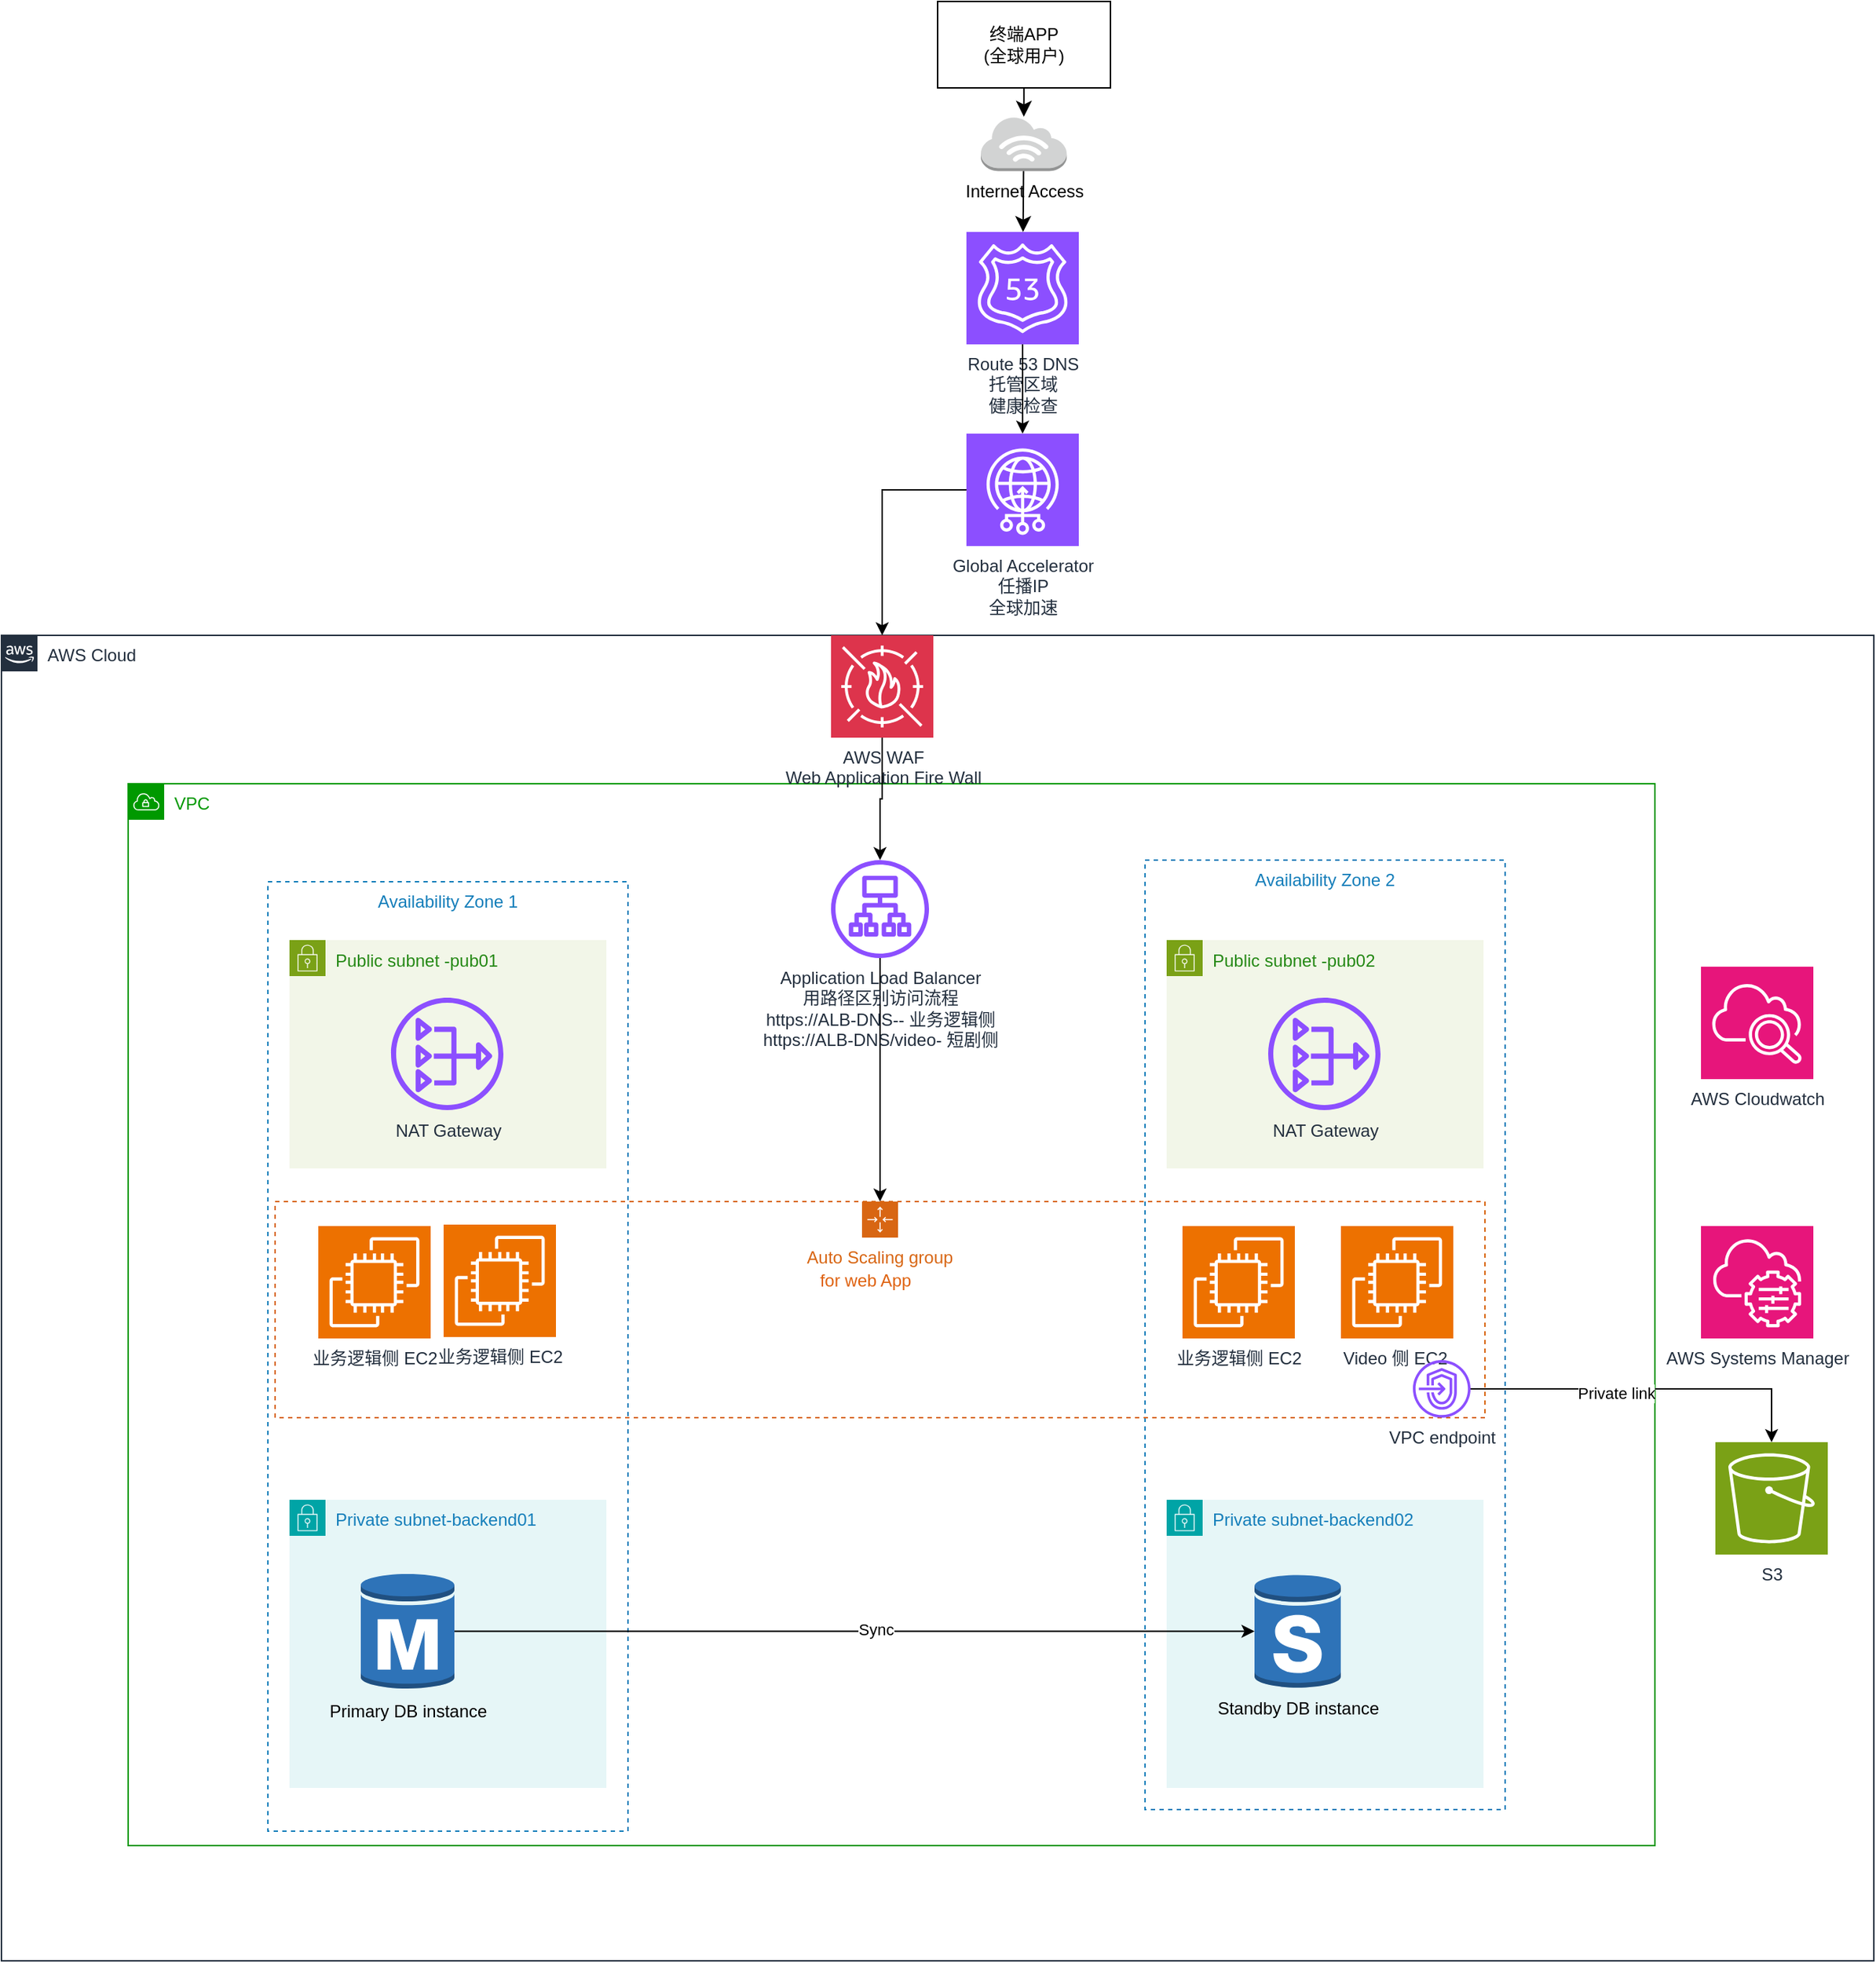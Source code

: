 <mxfile version="28.2.8">
  <diagram name="Page-1" id="kGHOd0VXwJkK710yixL8">
    <mxGraphModel dx="2492" dy="1959" grid="1" gridSize="10" guides="1" tooltips="1" connect="1" arrows="1" fold="1" page="1" pageScale="1" pageWidth="827" pageHeight="1169" math="0" shadow="0">
      <root>
        <mxCell id="0" />
        <mxCell id="1" parent="0" />
        <mxCell id="RL6P47m6kGYZwMr3_Tkv-135" value="Route 53 DNS&#xa;托管区域&#xa;健康检查" style="sketch=0;points=[[0,0,0],[0.25,0,0],[0.5,0,0],[0.75,0,0],[1,0,0],[0,1,0],[0.25,1,0],[0.5,1,0],[0.75,1,0],[1,1,0],[0,0.25,0],[0,0.5,0],[0,0.75,0],[1,0.25,0],[1,0.5,0],[1,0.75,0]];outlineConnect=0;fontColor=#232F3E;fillColor=#8C4FFF;strokeColor=#ffffff;dashed=0;verticalLabelPosition=bottom;verticalAlign=top;align=center;html=1;fontSize=12;fontStyle=0;aspect=fixed;shape=mxgraph.aws4.resourceIcon;resIcon=mxgraph.aws4.route_53;" vertex="1" parent="1">
          <mxGeometry x="100" y="-120" width="78" height="78" as="geometry" />
        </mxCell>
        <mxCell id="RL6P47m6kGYZwMr3_Tkv-136" value="Global Accelerator&#xa;任播IP&#xa;全球加速" style="sketch=0;points=[[0,0,0],[0.25,0,0],[0.5,0,0],[0.75,0,0],[1,0,0],[0,1,0],[0.25,1,0],[0.5,1,0],[0.75,1,0],[1,1,0],[0,0.25,0],[0,0.5,0],[0,0.75,0],[1,0.25,0],[1,0.5,0],[1,0.75,0]];outlineConnect=0;fontColor=#232F3E;fillColor=#8C4FFF;strokeColor=#ffffff;dashed=0;verticalLabelPosition=bottom;verticalAlign=top;align=center;html=1;fontSize=12;fontStyle=0;aspect=fixed;shape=mxgraph.aws4.resourceIcon;resIcon=mxgraph.aws4.global_accelerator;" vertex="1" parent="1">
          <mxGeometry x="100" y="20" width="78" height="78" as="geometry" />
        </mxCell>
        <mxCell id="RL6P47m6kGYZwMr3_Tkv-137" value="AWS Cloud" style="points=[[0,0],[0.25,0],[0.5,0],[0.75,0],[1,0],[1,0.25],[1,0.5],[1,0.75],[1,1],[0.75,1],[0.5,1],[0.25,1],[0,1],[0,0.75],[0,0.5],[0,0.25]];outlineConnect=0;gradientColor=none;html=1;whiteSpace=wrap;fontSize=12;fontStyle=0;shape=mxgraph.aws4.group;grIcon=mxgraph.aws4.group_aws_cloud_alt;strokeColor=#232F3E;fillColor=none;verticalAlign=top;align=left;spacingLeft=30;fontColor=#232F3E;dashed=0;labelBackgroundColor=#ffffff;container=1;pointerEvents=0;collapsible=0;recursiveResize=0;" vertex="1" parent="1">
          <mxGeometry x="-570" y="160" width="1300" height="920" as="geometry" />
        </mxCell>
        <mxCell id="RL6P47m6kGYZwMr3_Tkv-138" value="VPC" style="sketch=0;outlineConnect=0;gradientColor=none;html=1;whiteSpace=wrap;fontSize=12;fontStyle=0;shape=mxgraph.aws4.group;grIcon=mxgraph.aws4.group_vpc;strokeColor=#009900;fillColor=none;verticalAlign=top;align=left;spacingLeft=30;fontColor=#009900;dashed=0;" vertex="1" parent="RL6P47m6kGYZwMr3_Tkv-137">
          <mxGeometry x="88" y="103" width="1060" height="737" as="geometry" />
        </mxCell>
        <mxCell id="RL6P47m6kGYZwMr3_Tkv-163" style="edgeStyle=orthogonalEdgeStyle;rounded=0;orthogonalLoop=1;jettySize=auto;html=1;exitX=0.5;exitY=1;exitDx=0;exitDy=0;exitPerimeter=0;" edge="1" parent="RL6P47m6kGYZwMr3_Tkv-137" source="RL6P47m6kGYZwMr3_Tkv-139" target="RL6P47m6kGYZwMr3_Tkv-140">
          <mxGeometry relative="1" as="geometry" />
        </mxCell>
        <mxCell id="RL6P47m6kGYZwMr3_Tkv-139" value="AWS WAF&#xa;Web Application Fire Wall" style="sketch=0;points=[[0,0,0],[0.25,0,0],[0.5,0,0],[0.75,0,0],[1,0,0],[0,1,0],[0.25,1,0],[0.5,1,0],[0.75,1,0],[1,1,0],[0,0.25,0],[0,0.5,0],[0,0.75,0],[1,0.25,0],[1,0.5,0],[1,0.75,0]];outlineConnect=0;fontColor=#232F3E;fillColor=#DD344C;strokeColor=#ffffff;dashed=0;verticalLabelPosition=bottom;verticalAlign=top;align=center;html=1;fontSize=12;fontStyle=0;aspect=fixed;shape=mxgraph.aws4.resourceIcon;resIcon=mxgraph.aws4.waf;" vertex="1" parent="RL6P47m6kGYZwMr3_Tkv-137">
          <mxGeometry x="576" width="71" height="71" as="geometry" />
        </mxCell>
        <mxCell id="RL6P47m6kGYZwMr3_Tkv-173" style="edgeStyle=orthogonalEdgeStyle;rounded=0;orthogonalLoop=1;jettySize=auto;html=1;" edge="1" parent="RL6P47m6kGYZwMr3_Tkv-137" source="RL6P47m6kGYZwMr3_Tkv-140" target="RL6P47m6kGYZwMr3_Tkv-147">
          <mxGeometry relative="1" as="geometry" />
        </mxCell>
        <mxCell id="RL6P47m6kGYZwMr3_Tkv-140" value="Application Load Balancer&lt;br&gt;用路径区别访问流程&lt;br&gt;https://ALB-DNS-- 业务逻辑侧&lt;br&gt;https://ALB-DNS/video- 短剧侧&lt;div&gt;&lt;br&gt;&lt;/div&gt;" style="sketch=0;outlineConnect=0;fontColor=#232F3E;gradientColor=none;fillColor=#8C4FFF;strokeColor=none;dashed=0;verticalLabelPosition=bottom;verticalAlign=top;align=center;html=1;fontSize=12;fontStyle=0;aspect=fixed;pointerEvents=1;shape=mxgraph.aws4.application_load_balancer;" vertex="1" parent="RL6P47m6kGYZwMr3_Tkv-137">
          <mxGeometry x="576" y="156" width="68" height="68" as="geometry" />
        </mxCell>
        <mxCell id="RL6P47m6kGYZwMr3_Tkv-141" value="Availability Zone 1" style="fillColor=none;strokeColor=#147EBA;dashed=1;verticalAlign=top;fontStyle=0;fontColor=#147EBA;whiteSpace=wrap;html=1;" vertex="1" parent="RL6P47m6kGYZwMr3_Tkv-137">
          <mxGeometry x="185" y="171" width="250" height="659" as="geometry" />
        </mxCell>
        <mxCell id="RL6P47m6kGYZwMr3_Tkv-142" value="Availability Zone 2" style="fillColor=none;strokeColor=#147EBA;dashed=1;verticalAlign=top;fontStyle=0;fontColor=#147EBA;whiteSpace=wrap;html=1;" vertex="1" parent="RL6P47m6kGYZwMr3_Tkv-137">
          <mxGeometry x="794" y="156" width="250" height="659" as="geometry" />
        </mxCell>
        <mxCell id="RL6P47m6kGYZwMr3_Tkv-143" value="Public subnet -pub01" style="points=[[0,0],[0.25,0],[0.5,0],[0.75,0],[1,0],[1,0.25],[1,0.5],[1,0.75],[1,1],[0.75,1],[0.5,1],[0.25,1],[0,1],[0,0.75],[0,0.5],[0,0.25]];outlineConnect=0;gradientColor=none;html=1;whiteSpace=wrap;fontSize=12;fontStyle=0;container=1;pointerEvents=0;collapsible=0;recursiveResize=0;shape=mxgraph.aws4.group;grIcon=mxgraph.aws4.group_security_group;grStroke=0;strokeColor=#7AA116;fillColor=#F2F6E8;verticalAlign=top;align=left;spacingLeft=30;fontColor=#248814;dashed=0;" vertex="1" parent="RL6P47m6kGYZwMr3_Tkv-137">
          <mxGeometry x="200" y="211.5" width="220" height="158.5" as="geometry" />
        </mxCell>
        <mxCell id="RL6P47m6kGYZwMr3_Tkv-144" value="NAT Gateway" style="sketch=0;outlineConnect=0;fontColor=#232F3E;gradientColor=none;fillColor=#8C4FFF;strokeColor=none;dashed=0;verticalLabelPosition=bottom;verticalAlign=top;align=center;html=1;fontSize=12;fontStyle=0;aspect=fixed;pointerEvents=1;shape=mxgraph.aws4.nat_gateway;" vertex="1" parent="RL6P47m6kGYZwMr3_Tkv-143">
          <mxGeometry x="70.5" y="40" width="78" height="78" as="geometry" />
        </mxCell>
        <mxCell id="RL6P47m6kGYZwMr3_Tkv-145" value="Public subnet -pub02" style="points=[[0,0],[0.25,0],[0.5,0],[0.75,0],[1,0],[1,0.25],[1,0.5],[1,0.75],[1,1],[0.75,1],[0.5,1],[0.25,1],[0,1],[0,0.75],[0,0.5],[0,0.25]];outlineConnect=0;gradientColor=none;html=1;whiteSpace=wrap;fontSize=12;fontStyle=0;container=1;pointerEvents=0;collapsible=0;recursiveResize=0;shape=mxgraph.aws4.group;grIcon=mxgraph.aws4.group_security_group;grStroke=0;strokeColor=#7AA116;fillColor=#F2F6E8;verticalAlign=top;align=left;spacingLeft=30;fontColor=#248814;dashed=0;" vertex="1" parent="RL6P47m6kGYZwMr3_Tkv-137">
          <mxGeometry x="809" y="211.5" width="220" height="158.5" as="geometry" />
        </mxCell>
        <mxCell id="RL6P47m6kGYZwMr3_Tkv-146" value="NAT Gateway" style="sketch=0;outlineConnect=0;fontColor=#232F3E;gradientColor=none;fillColor=#8C4FFF;strokeColor=none;dashed=0;verticalLabelPosition=bottom;verticalAlign=top;align=center;html=1;fontSize=12;fontStyle=0;aspect=fixed;pointerEvents=1;shape=mxgraph.aws4.nat_gateway;" vertex="1" parent="RL6P47m6kGYZwMr3_Tkv-145">
          <mxGeometry x="70.5" y="40" width="78" height="78" as="geometry" />
        </mxCell>
        <mxCell id="RL6P47m6kGYZwMr3_Tkv-147" value="Auto Scaling group" style="points=[[0,0],[0.25,0],[0.5,0],[0.75,0],[1,0],[1,0.25],[1,0.5],[1,0.75],[1,1],[0.75,1],[0.5,1],[0.25,1],[0,1],[0,0.75],[0,0.5],[0,0.25]];outlineConnect=0;gradientColor=none;html=1;whiteSpace=wrap;fontSize=12;fontStyle=0;container=1;pointerEvents=0;collapsible=0;recursiveResize=0;shape=mxgraph.aws4.groupCenter;grIcon=mxgraph.aws4.group_auto_scaling_group;grStroke=1;strokeColor=#D86613;fillColor=none;verticalAlign=top;align=center;fontColor=#D86613;dashed=1;spacingTop=25;" vertex="1" parent="RL6P47m6kGYZwMr3_Tkv-137">
          <mxGeometry x="190" y="393" width="840" height="150" as="geometry" />
        </mxCell>
        <mxCell id="RL6P47m6kGYZwMr3_Tkv-148" value="for web App" style="text;html=1;align=center;verticalAlign=middle;whiteSpace=wrap;rounded=0;fontColor=light-dark(#df6311, #ededed);" vertex="1" parent="RL6P47m6kGYZwMr3_Tkv-147">
          <mxGeometry x="345" y="40" width="130" height="30" as="geometry" />
        </mxCell>
        <mxCell id="RL6P47m6kGYZwMr3_Tkv-167" value="业务逻辑侧 EC2" style="sketch=0;points=[[0,0,0],[0.25,0,0],[0.5,0,0],[0.75,0,0],[1,0,0],[0,1,0],[0.25,1,0],[0.5,1,0],[0.75,1,0],[1,1,0],[0,0.25,0],[0,0.5,0],[0,0.75,0],[1,0.25,0],[1,0.5,0],[1,0.75,0]];outlineConnect=0;fontColor=#232F3E;fillColor=#ED7100;strokeColor=#ffffff;dashed=0;verticalLabelPosition=bottom;verticalAlign=top;align=center;html=1;fontSize=12;fontStyle=0;aspect=fixed;shape=mxgraph.aws4.resourceIcon;resIcon=mxgraph.aws4.ec2;" vertex="1" parent="RL6P47m6kGYZwMr3_Tkv-147">
          <mxGeometry x="117" y="16" width="78" height="78" as="geometry" />
        </mxCell>
        <mxCell id="RL6P47m6kGYZwMr3_Tkv-150" value="业务逻辑侧 EC2" style="sketch=0;points=[[0,0,0],[0.25,0,0],[0.5,0,0],[0.75,0,0],[1,0,0],[0,1,0],[0.25,1,0],[0.5,1,0],[0.75,1,0],[1,1,0],[0,0.25,0],[0,0.5,0],[0,0.75,0],[1,0.25,0],[1,0.5,0],[1,0.75,0]];outlineConnect=0;fontColor=#232F3E;fillColor=#ED7100;strokeColor=#ffffff;dashed=0;verticalLabelPosition=bottom;verticalAlign=top;align=center;html=1;fontSize=12;fontStyle=0;aspect=fixed;shape=mxgraph.aws4.resourceIcon;resIcon=mxgraph.aws4.ec2;" vertex="1" parent="RL6P47m6kGYZwMr3_Tkv-137">
          <mxGeometry x="220" y="410" width="78" height="78" as="geometry" />
        </mxCell>
        <mxCell id="RL6P47m6kGYZwMr3_Tkv-151" value="Private subnet-backend01" style="points=[[0,0],[0.25,0],[0.5,0],[0.75,0],[1,0],[1,0.25],[1,0.5],[1,0.75],[1,1],[0.75,1],[0.5,1],[0.25,1],[0,1],[0,0.75],[0,0.5],[0,0.25]];outlineConnect=0;gradientColor=none;html=1;whiteSpace=wrap;fontSize=12;fontStyle=0;container=1;pointerEvents=0;collapsible=0;recursiveResize=0;shape=mxgraph.aws4.group;grIcon=mxgraph.aws4.group_security_group;grStroke=0;strokeColor=#00A4A6;fillColor=#E6F6F7;verticalAlign=top;align=left;spacingLeft=30;fontColor=#147EBA;dashed=0;" vertex="1" parent="RL6P47m6kGYZwMr3_Tkv-137">
          <mxGeometry x="200" y="600" width="220" height="200" as="geometry" />
        </mxCell>
        <mxCell id="RL6P47m6kGYZwMr3_Tkv-152" value="Primary DB instance" style="outlineConnect=0;dashed=0;verticalLabelPosition=bottom;verticalAlign=top;align=center;html=1;shape=mxgraph.aws3.rds_db_instance;fillColor=#2E73B8;gradientColor=none;" vertex="1" parent="RL6P47m6kGYZwMr3_Tkv-151">
          <mxGeometry x="49.5" y="50" width="65" height="82.5" as="geometry" />
        </mxCell>
        <mxCell id="RL6P47m6kGYZwMr3_Tkv-153" value="Private subnet-backend02" style="points=[[0,0],[0.25,0],[0.5,0],[0.75,0],[1,0],[1,0.25],[1,0.5],[1,0.75],[1,1],[0.75,1],[0.5,1],[0.25,1],[0,1],[0,0.75],[0,0.5],[0,0.25]];outlineConnect=0;gradientColor=none;html=1;whiteSpace=wrap;fontSize=12;fontStyle=0;container=1;pointerEvents=0;collapsible=0;recursiveResize=0;shape=mxgraph.aws4.group;grIcon=mxgraph.aws4.group_security_group;grStroke=0;strokeColor=#00A4A6;fillColor=#E6F6F7;verticalAlign=top;align=left;spacingLeft=30;fontColor=#147EBA;dashed=0;" vertex="1" parent="RL6P47m6kGYZwMr3_Tkv-137">
          <mxGeometry x="809" y="600" width="220" height="200" as="geometry" />
        </mxCell>
        <mxCell id="RL6P47m6kGYZwMr3_Tkv-155" value="AWS Cloudwatch" style="sketch=0;points=[[0,0,0],[0.25,0,0],[0.5,0,0],[0.75,0,0],[1,0,0],[0,1,0],[0.25,1,0],[0.5,1,0],[0.75,1,0],[1,1,0],[0,0.25,0],[0,0.5,0],[0,0.75,0],[1,0.25,0],[1,0.5,0],[1,0.75,0]];outlineConnect=0;fontColor=#232F3E;fillColor=#E7157B;strokeColor=#ffffff;dashed=0;verticalLabelPosition=bottom;verticalAlign=top;align=center;html=1;fontSize=12;fontStyle=0;aspect=fixed;shape=mxgraph.aws4.resourceIcon;resIcon=mxgraph.aws4.cloudwatch_2;" vertex="1" parent="RL6P47m6kGYZwMr3_Tkv-137">
          <mxGeometry x="1180" y="230" width="78" height="78" as="geometry" />
        </mxCell>
        <mxCell id="RL6P47m6kGYZwMr3_Tkv-156" value="AWS Systems Manager" style="sketch=0;points=[[0,0,0],[0.25,0,0],[0.5,0,0],[0.75,0,0],[1,0,0],[0,1,0],[0.25,1,0],[0.5,1,0],[0.75,1,0],[1,1,0],[0,0.25,0],[0,0.5,0],[0,0.75,0],[1,0.25,0],[1,0.5,0],[1,0.75,0]];outlineConnect=0;fontColor=#232F3E;fillColor=#E7157B;strokeColor=#ffffff;dashed=0;verticalLabelPosition=bottom;verticalAlign=top;align=center;html=1;fontSize=12;fontStyle=0;aspect=fixed;shape=mxgraph.aws4.resourceIcon;resIcon=mxgraph.aws4.systems_manager;" vertex="1" parent="RL6P47m6kGYZwMr3_Tkv-137">
          <mxGeometry x="1180" y="410" width="78" height="78" as="geometry" />
        </mxCell>
        <mxCell id="RL6P47m6kGYZwMr3_Tkv-164" value="S3" style="sketch=0;points=[[0,0,0],[0.25,0,0],[0.5,0,0],[0.75,0,0],[1,0,0],[0,1,0],[0.25,1,0],[0.5,1,0],[0.75,1,0],[1,1,0],[0,0.25,0],[0,0.5,0],[0,0.75,0],[1,0.25,0],[1,0.5,0],[1,0.75,0]];outlineConnect=0;fontColor=#232F3E;fillColor=#7AA116;strokeColor=#ffffff;dashed=0;verticalLabelPosition=bottom;verticalAlign=top;align=center;html=1;fontSize=12;fontStyle=0;aspect=fixed;shape=mxgraph.aws4.resourceIcon;resIcon=mxgraph.aws4.s3;" vertex="1" parent="RL6P47m6kGYZwMr3_Tkv-137">
          <mxGeometry x="1190" y="560" width="78" height="78" as="geometry" />
        </mxCell>
        <mxCell id="RL6P47m6kGYZwMr3_Tkv-149" value="Video 侧 EC2&amp;nbsp;" style="sketch=0;points=[[0,0,0],[0.25,0,0],[0.5,0,0],[0.75,0,0],[1,0,0],[0,1,0],[0.25,1,0],[0.5,1,0],[0.75,1,0],[1,1,0],[0,0.25,0],[0,0.5,0],[0,0.75,0],[1,0.25,0],[1,0.5,0],[1,0.75,0]];outlineConnect=0;fontColor=#232F3E;fillColor=#ED7100;strokeColor=#ffffff;dashed=0;verticalLabelPosition=bottom;verticalAlign=top;align=center;html=1;fontSize=12;fontStyle=0;aspect=fixed;shape=mxgraph.aws4.resourceIcon;resIcon=mxgraph.aws4.ec2;" vertex="1" parent="RL6P47m6kGYZwMr3_Tkv-137">
          <mxGeometry x="930" y="410" width="78" height="78" as="geometry" />
        </mxCell>
        <mxCell id="RL6P47m6kGYZwMr3_Tkv-169" style="edgeStyle=orthogonalEdgeStyle;rounded=0;orthogonalLoop=1;jettySize=auto;html=1;" edge="1" parent="RL6P47m6kGYZwMr3_Tkv-137" source="RL6P47m6kGYZwMr3_Tkv-152" target="RL6P47m6kGYZwMr3_Tkv-154">
          <mxGeometry relative="1" as="geometry" />
        </mxCell>
        <mxCell id="RL6P47m6kGYZwMr3_Tkv-170" value="Sync" style="edgeLabel;html=1;align=center;verticalAlign=middle;resizable=0;points=[];" vertex="1" connectable="0" parent="RL6P47m6kGYZwMr3_Tkv-169">
          <mxGeometry x="0.052" y="2" relative="1" as="geometry">
            <mxPoint as="offset" />
          </mxGeometry>
        </mxCell>
        <mxCell id="RL6P47m6kGYZwMr3_Tkv-154" value="Standby DB instance" style="outlineConnect=0;dashed=0;verticalLabelPosition=bottom;verticalAlign=top;align=center;html=1;shape=mxgraph.aws3.rds_db_instance_standby_multi_az;fillColor=#2E73B8;gradientColor=none;" vertex="1" parent="RL6P47m6kGYZwMr3_Tkv-137">
          <mxGeometry x="870" y="651.25" width="60" height="80" as="geometry" />
        </mxCell>
        <mxCell id="RL6P47m6kGYZwMr3_Tkv-168" value="业务逻辑侧 EC2" style="sketch=0;points=[[0,0,0],[0.25,0,0],[0.5,0,0],[0.75,0,0],[1,0,0],[0,1,0],[0.25,1,0],[0.5,1,0],[0.75,1,0],[1,1,0],[0,0.25,0],[0,0.5,0],[0,0.75,0],[1,0.25,0],[1,0.5,0],[1,0.75,0]];outlineConnect=0;fontColor=#232F3E;fillColor=#ED7100;strokeColor=#ffffff;dashed=0;verticalLabelPosition=bottom;verticalAlign=top;align=center;html=1;fontSize=12;fontStyle=0;aspect=fixed;shape=mxgraph.aws4.resourceIcon;resIcon=mxgraph.aws4.ec2;" vertex="1" parent="RL6P47m6kGYZwMr3_Tkv-137">
          <mxGeometry x="820" y="410" width="78" height="78" as="geometry" />
        </mxCell>
        <mxCell id="RL6P47m6kGYZwMr3_Tkv-175" style="edgeStyle=orthogonalEdgeStyle;rounded=0;orthogonalLoop=1;jettySize=auto;html=1;" edge="1" parent="RL6P47m6kGYZwMr3_Tkv-137" source="RL6P47m6kGYZwMr3_Tkv-174" target="RL6P47m6kGYZwMr3_Tkv-164">
          <mxGeometry relative="1" as="geometry" />
        </mxCell>
        <mxCell id="RL6P47m6kGYZwMr3_Tkv-176" value="Private link" style="edgeLabel;html=1;align=center;verticalAlign=middle;resizable=0;points=[];" vertex="1" connectable="0" parent="RL6P47m6kGYZwMr3_Tkv-175">
          <mxGeometry x="-0.179" y="-3" relative="1" as="geometry">
            <mxPoint as="offset" />
          </mxGeometry>
        </mxCell>
        <mxCell id="RL6P47m6kGYZwMr3_Tkv-174" value="VPC endpoint&lt;div&gt;&lt;br&gt;&lt;/div&gt;" style="sketch=0;outlineConnect=0;fontColor=#232F3E;gradientColor=none;fillColor=#8C4FFF;strokeColor=none;dashed=0;verticalLabelPosition=bottom;verticalAlign=top;align=center;html=1;fontSize=12;fontStyle=0;aspect=fixed;pointerEvents=1;shape=mxgraph.aws4.endpoints;" vertex="1" parent="RL6P47m6kGYZwMr3_Tkv-137">
          <mxGeometry x="980" y="503" width="40" height="40" as="geometry" />
        </mxCell>
        <mxCell id="RL6P47m6kGYZwMr3_Tkv-157" style="edgeStyle=orthogonalEdgeStyle;rounded=0;orthogonalLoop=1;jettySize=auto;html=1;" edge="1" parent="1" source="RL6P47m6kGYZwMr3_Tkv-135" target="RL6P47m6kGYZwMr3_Tkv-136">
          <mxGeometry relative="1" as="geometry" />
        </mxCell>
        <mxCell id="RL6P47m6kGYZwMr3_Tkv-158" style="edgeStyle=orthogonalEdgeStyle;rounded=0;orthogonalLoop=1;jettySize=auto;html=1;" edge="1" parent="1" source="RL6P47m6kGYZwMr3_Tkv-136" target="RL6P47m6kGYZwMr3_Tkv-139">
          <mxGeometry relative="1" as="geometry" />
        </mxCell>
        <mxCell id="RL6P47m6kGYZwMr3_Tkv-159" value="Internet Access" style="outlineConnect=0;dashed=0;verticalLabelPosition=bottom;verticalAlign=top;align=center;html=1;shape=mxgraph.aws3.internet_3;fillColor=#D2D3D3;gradientColor=none;" vertex="1" parent="1">
          <mxGeometry x="110" y="-200" width="59.625" height="37.73" as="geometry" />
        </mxCell>
        <mxCell id="RL6P47m6kGYZwMr3_Tkv-160" value="终端APP&#xa;(全球用户)" style="rounded=0;whiteSpace=wrap;html=1;" vertex="1" parent="1">
          <mxGeometry x="80" y="-280" width="120" height="60" as="geometry" />
        </mxCell>
        <mxCell id="RL6P47m6kGYZwMr3_Tkv-161" style="endArrow=classic;html=1;rounded=0;fontSize=12;startSize=8;endSize=8;curved=1;" edge="1" parent="1" source="RL6P47m6kGYZwMr3_Tkv-160" target="RL6P47m6kGYZwMr3_Tkv-159">
          <mxGeometry width="50" height="50" relative="1" as="geometry">
            <mxPoint x="120" y="-220" as="sourcePoint" />
            <mxPoint x="170" y="-270" as="targetPoint" />
          </mxGeometry>
        </mxCell>
        <mxCell id="RL6P47m6kGYZwMr3_Tkv-162" style="endArrow=classic;html=1;rounded=0;fontSize=12;startSize=8;endSize=8;curved=1;" edge="1" parent="1" source="RL6P47m6kGYZwMr3_Tkv-159" target="RL6P47m6kGYZwMr3_Tkv-135">
          <mxGeometry width="50" height="50" relative="1" as="geometry">
            <mxPoint x="120" y="-150" as="sourcePoint" />
            <mxPoint x="170" y="-100" as="targetPoint" />
          </mxGeometry>
        </mxCell>
      </root>
    </mxGraphModel>
  </diagram>
</mxfile>
